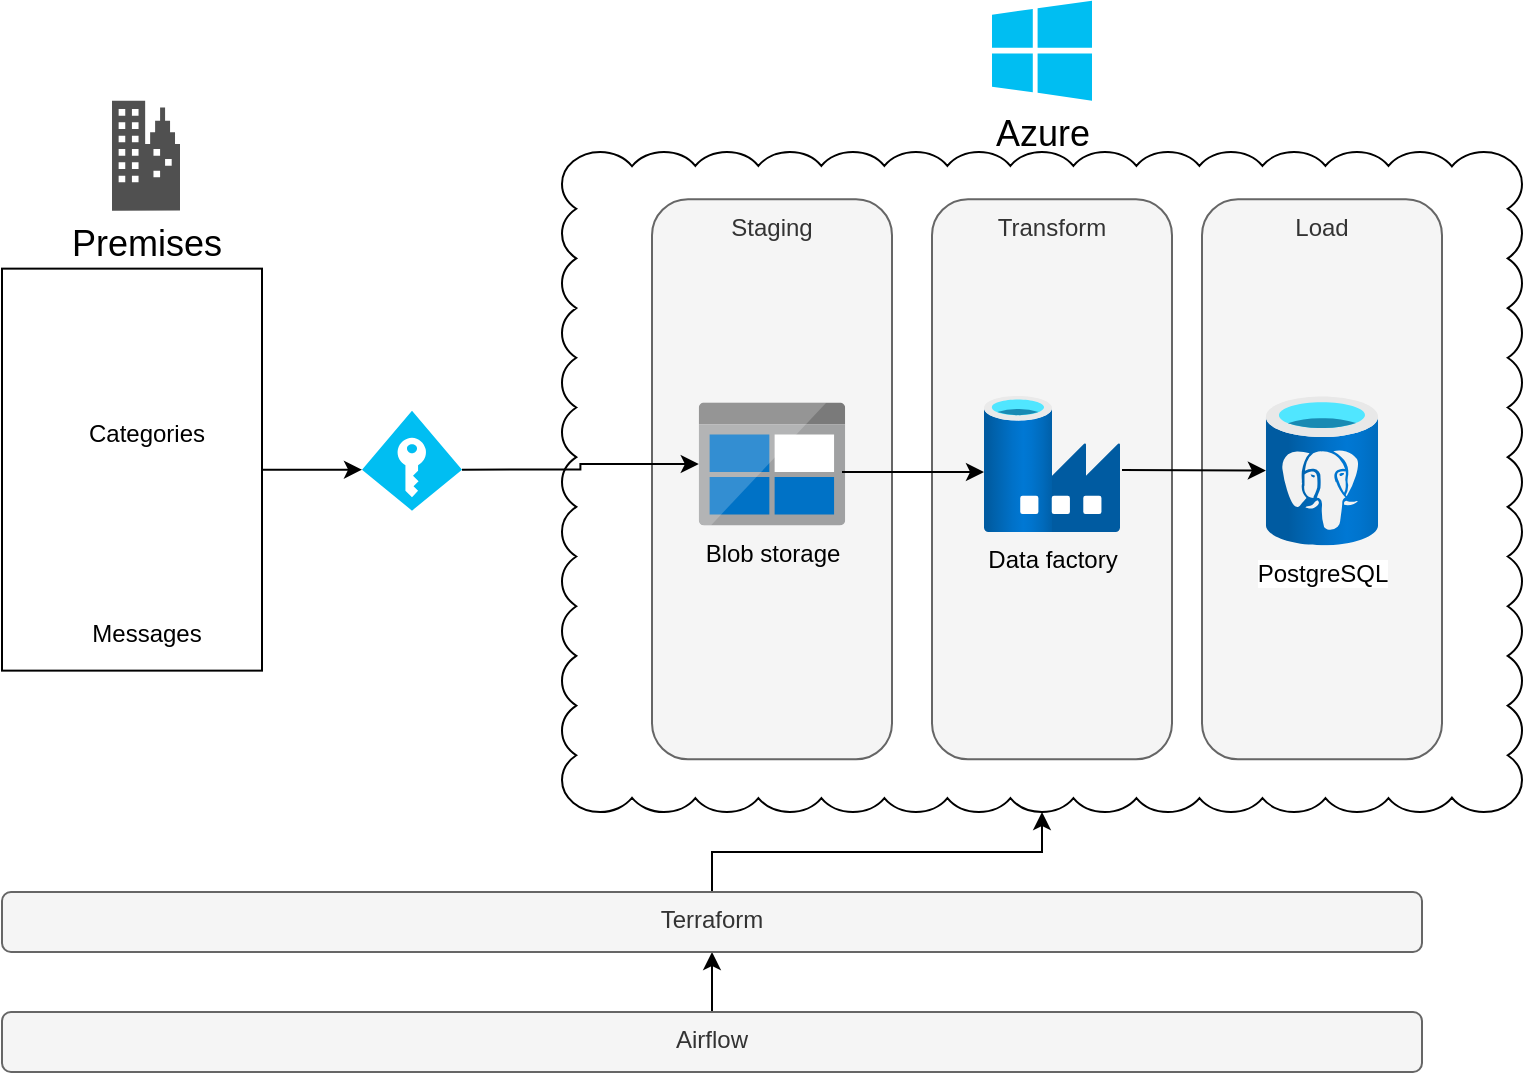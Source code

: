<mxfile version="21.3.0" type="github">
  <diagram name="Page-1" id="7rYEFgpGdh6-XZGvrTgG">
    <mxGraphModel dx="1184" dy="1164" grid="1" gridSize="10" guides="1" tooltips="1" connect="1" arrows="1" fold="1" page="1" pageScale="1" pageWidth="1400" pageHeight="850" math="0" shadow="0">
      <root>
        <mxCell id="0" />
        <mxCell id="1" parent="0" />
        <mxCell id="pXs0Z-M0KWNpeUsixe3L-5" value="" style="whiteSpace=wrap;html=1;shape=mxgraph.basic.cloud_rect" parent="1" vertex="1">
          <mxGeometry x="290" y="170" width="480" height="330" as="geometry" />
        </mxCell>
        <mxCell id="pXs0Z-M0KWNpeUsixe3L-16" style="edgeStyle=orthogonalEdgeStyle;rounded=0;orthogonalLoop=1;jettySize=auto;html=1;exitX=1;exitY=0.5;exitDx=0;exitDy=0;entryX=0;entryY=0.59;entryDx=0;entryDy=0;entryPerimeter=0;" parent="1" source="pXs0Z-M0KWNpeUsixe3L-3" target="pXs0Z-M0KWNpeUsixe3L-12" edge="1">
          <mxGeometry relative="1" as="geometry" />
        </mxCell>
        <mxCell id="pXs0Z-M0KWNpeUsixe3L-3" value="" style="rounded=0;whiteSpace=wrap;html=1;" parent="1" vertex="1">
          <mxGeometry x="10" y="228.32" width="130" height="201" as="geometry" />
        </mxCell>
        <mxCell id="pXs0Z-M0KWNpeUsixe3L-1" value="Categories" style="shape=image;html=1;verticalAlign=top;verticalLabelPosition=bottom;labelBackgroundColor=#ffffff;imageAspect=0;aspect=fixed;image=https://cdn1.iconfinder.com/data/icons/bootstrap-vol-3/16/filetype-csv-128.png" parent="1" vertex="1">
          <mxGeometry x="58" y="249.32" width="48" height="48" as="geometry" />
        </mxCell>
        <mxCell id="pXs0Z-M0KWNpeUsixe3L-2" value="Messages" style="shape=image;html=1;verticalAlign=top;verticalLabelPosition=bottom;labelBackgroundColor=#ffffff;imageAspect=0;aspect=fixed;image=https://cdn1.iconfinder.com/data/icons/bootstrap-vol-3/16/filetype-csv-128.png" parent="1" vertex="1">
          <mxGeometry x="58" y="349.32" width="48" height="48" as="geometry" />
        </mxCell>
        <mxCell id="pXs0Z-M0KWNpeUsixe3L-4" value="Premises" style="sketch=0;pointerEvents=1;shadow=0;dashed=0;html=1;strokeColor=none;fillColor=#505050;labelPosition=center;verticalLabelPosition=bottom;verticalAlign=top;outlineConnect=0;align=center;shape=mxgraph.office.concepts.on_premises;fontSize=18;" parent="1" vertex="1">
          <mxGeometry x="65" y="144.32" width="34" height="55" as="geometry" />
        </mxCell>
        <mxCell id="pXs0Z-M0KWNpeUsixe3L-12" value="" style="verticalLabelPosition=bottom;html=1;verticalAlign=top;align=center;strokeColor=none;fillColor=#00BEF2;shape=mxgraph.azure.access_control;" parent="1" vertex="1">
          <mxGeometry x="190" y="299.32" width="50" height="50" as="geometry" />
        </mxCell>
        <mxCell id="pXs0Z-M0KWNpeUsixe3L-14" value="Azure" style="verticalLabelPosition=bottom;html=1;verticalAlign=top;align=center;strokeColor=none;fillColor=#00BEF2;shape=mxgraph.azure.azure_instance;fontSize=18;" parent="1" vertex="1">
          <mxGeometry x="505" y="94.32" width="50" height="50" as="geometry" />
        </mxCell>
        <mxCell id="pXs0Z-M0KWNpeUsixe3L-21" value="Transform" style="rounded=1;whiteSpace=wrap;html=1;fillColor=#f5f5f5;fontColor=#333333;strokeColor=#666666;verticalAlign=top;" parent="1" vertex="1">
          <mxGeometry x="475" y="193.63" width="120" height="280" as="geometry" />
        </mxCell>
        <mxCell id="pXs0Z-M0KWNpeUsixe3L-22" value="Staging" style="rounded=1;whiteSpace=wrap;html=1;fillColor=#f5f5f5;fontColor=#333333;strokeColor=#666666;verticalAlign=top;" parent="1" vertex="1">
          <mxGeometry x="335" y="193.63" width="120" height="280" as="geometry" />
        </mxCell>
        <mxCell id="pXs0Z-M0KWNpeUsixe3L-6" value="Blob storage" style="image;sketch=0;aspect=fixed;html=1;points=[];align=center;fontSize=12;image=img/lib/mscae/BlobBlock.svg;labelBackgroundColor=#f5f5f5;" parent="1" vertex="1">
          <mxGeometry x="358.39" y="295.25" width="73.21" height="61.5" as="geometry" />
        </mxCell>
        <mxCell id="pXs0Z-M0KWNpeUsixe3L-7" value="Data factory" style="image;aspect=fixed;html=1;points=[];align=center;fontSize=12;image=img/lib/azure2/databases/Data_Factory.svg;labelBackgroundColor=#f5f5f5;" parent="1" vertex="1">
          <mxGeometry x="501" y="292" width="68" height="68" as="geometry" />
        </mxCell>
        <mxCell id="pXs0Z-M0KWNpeUsixe3L-29" value="" style="endArrow=classic;html=1;rounded=0;entryX=0;entryY=0.559;entryDx=0;entryDy=0;entryPerimeter=0;" parent="1" target="pXs0Z-M0KWNpeUsixe3L-7" edge="1">
          <mxGeometry width="50" height="50" relative="1" as="geometry">
            <mxPoint x="430" y="330" as="sourcePoint" />
            <mxPoint x="840" y="430" as="targetPoint" />
          </mxGeometry>
        </mxCell>
        <mxCell id="pXs0Z-M0KWNpeUsixe3L-18" style="edgeStyle=orthogonalEdgeStyle;rounded=0;orthogonalLoop=1;jettySize=auto;html=1;exitX=1;exitY=0.59;exitDx=0;exitDy=0;exitPerimeter=0;" parent="1" source="pXs0Z-M0KWNpeUsixe3L-12" target="pXs0Z-M0KWNpeUsixe3L-6" edge="1">
          <mxGeometry relative="1" as="geometry" />
        </mxCell>
        <mxCell id="pXs0Z-M0KWNpeUsixe3L-37" value="Load" style="rounded=1;whiteSpace=wrap;html=1;fillColor=#f5f5f5;fontColor=#333333;strokeColor=#666666;verticalAlign=top;" parent="1" vertex="1">
          <mxGeometry x="610" y="193.63" width="120" height="280" as="geometry" />
        </mxCell>
        <mxCell id="pXs0Z-M0KWNpeUsixe3L-40" value="" style="endArrow=classic;html=1;rounded=0;" parent="1" target="DcXt0zwczDGE6i6uIaMZ-5" edge="1">
          <mxGeometry width="50" height="50" relative="1" as="geometry">
            <mxPoint x="570" y="329" as="sourcePoint" />
            <mxPoint x="647.03" y="279.658" as="targetPoint" />
          </mxGeometry>
        </mxCell>
        <mxCell id="DcXt0zwczDGE6i6uIaMZ-6" value="" style="edgeStyle=orthogonalEdgeStyle;rounded=0;orthogonalLoop=1;jettySize=auto;html=1;" parent="1" source="DcXt0zwczDGE6i6uIaMZ-1" target="DcXt0zwczDGE6i6uIaMZ-3" edge="1">
          <mxGeometry relative="1" as="geometry" />
        </mxCell>
        <mxCell id="DcXt0zwczDGE6i6uIaMZ-1" value="Airflow" style="rounded=1;whiteSpace=wrap;html=1;fillColor=#f5f5f5;fontColor=#333333;strokeColor=#666666;verticalAlign=top;" parent="1" vertex="1">
          <mxGeometry x="10" y="600" width="710" height="30" as="geometry" />
        </mxCell>
        <mxCell id="DcXt0zwczDGE6i6uIaMZ-4" value="" style="edgeStyle=orthogonalEdgeStyle;rounded=0;orthogonalLoop=1;jettySize=auto;html=1;" parent="1" source="DcXt0zwczDGE6i6uIaMZ-3" target="pXs0Z-M0KWNpeUsixe3L-5" edge="1">
          <mxGeometry relative="1" as="geometry" />
        </mxCell>
        <mxCell id="DcXt0zwczDGE6i6uIaMZ-3" value="Terraform" style="rounded=1;whiteSpace=wrap;html=1;fillColor=#f5f5f5;fontColor=#333333;strokeColor=#666666;verticalAlign=top;" parent="1" vertex="1">
          <mxGeometry x="10" y="540" width="710" height="30" as="geometry" />
        </mxCell>
        <mxCell id="DcXt0zwczDGE6i6uIaMZ-5" value="PostgreSQL" style="image;aspect=fixed;html=1;points=[];align=center;fontSize=12;image=img/lib/azure2/databases/Azure_Database_PostgreSQL_Server.svg;" parent="1" vertex="1">
          <mxGeometry x="641.94" y="292" width="56.11" height="74.81" as="geometry" />
        </mxCell>
      </root>
    </mxGraphModel>
  </diagram>
</mxfile>
